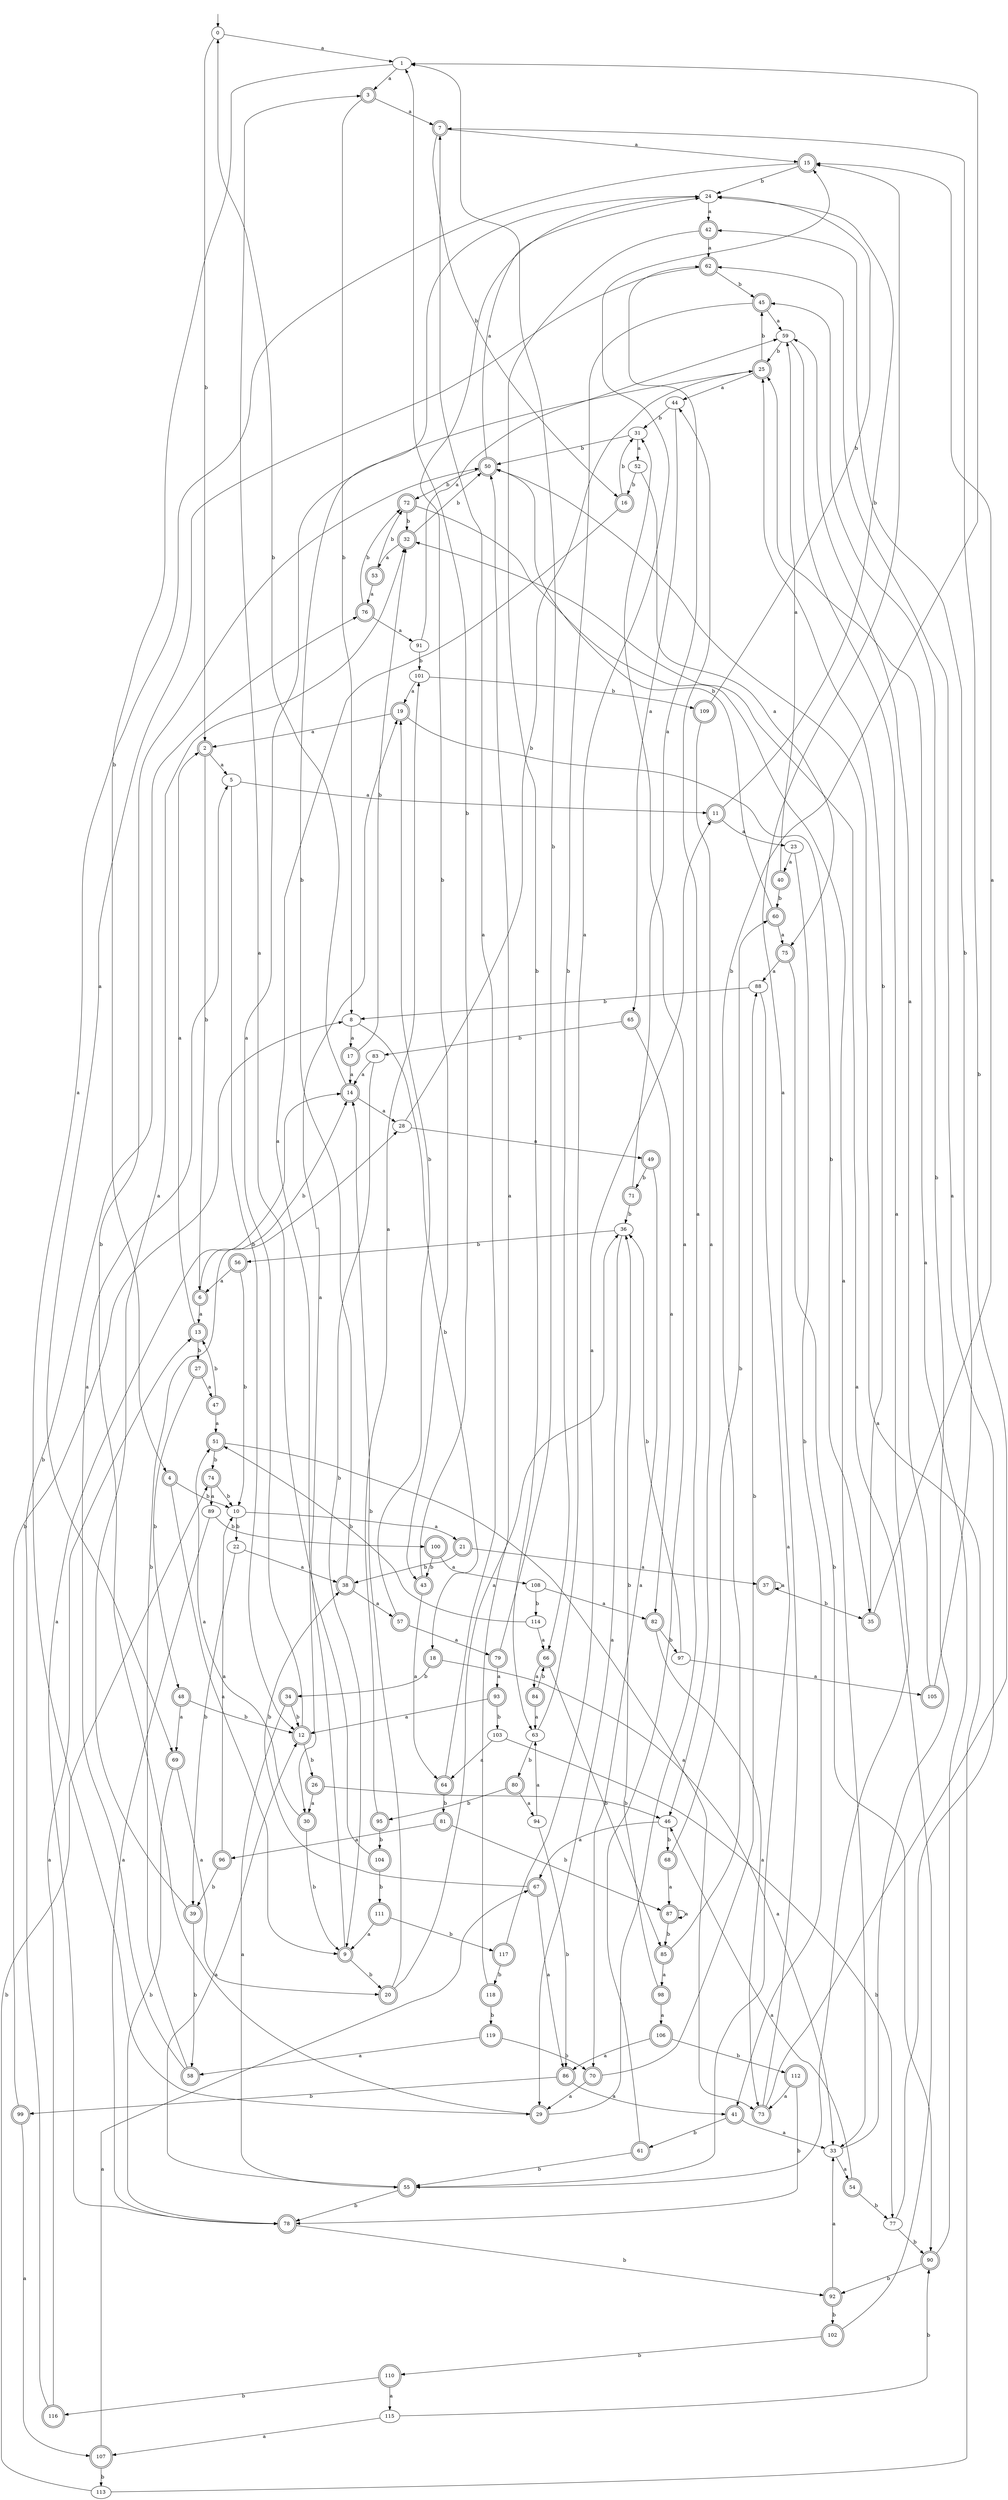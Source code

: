 digraph RandomDFA {
  __start0 [label="", shape=none];
  __start0 -> 0 [label=""];
  0 [shape=circle]
  0 -> 1 [label="a"]
  0 -> 2 [label="b"]
  1
  1 -> 3 [label="a"]
  1 -> 4 [label="b"]
  2 [shape=doublecircle]
  2 -> 5 [label="a"]
  2 -> 6 [label="b"]
  3 [shape=doublecircle]
  3 -> 7 [label="a"]
  3 -> 8 [label="b"]
  4 [shape=doublecircle]
  4 -> 9 [label="a"]
  4 -> 10 [label="b"]
  5
  5 -> 11 [label="a"]
  5 -> 12 [label="b"]
  6 [shape=doublecircle]
  6 -> 13 [label="a"]
  6 -> 14 [label="b"]
  7 [shape=doublecircle]
  7 -> 15 [label="a"]
  7 -> 16 [label="b"]
  8
  8 -> 17 [label="a"]
  8 -> 18 [label="b"]
  9 [shape=doublecircle]
  9 -> 19 [label="a"]
  9 -> 20 [label="b"]
  10
  10 -> 21 [label="a"]
  10 -> 22 [label="b"]
  11 [shape=doublecircle]
  11 -> 23 [label="a"]
  11 -> 24 [label="b"]
  12 [shape=doublecircle]
  12 -> 25 [label="a"]
  12 -> 26 [label="b"]
  13 [shape=doublecircle]
  13 -> 2 [label="a"]
  13 -> 27 [label="b"]
  14 [shape=doublecircle]
  14 -> 28 [label="a"]
  14 -> 0 [label="b"]
  15 [shape=doublecircle]
  15 -> 29 [label="a"]
  15 -> 24 [label="b"]
  16 [shape=doublecircle]
  16 -> 30 [label="a"]
  16 -> 31 [label="b"]
  17 [shape=doublecircle]
  17 -> 14 [label="a"]
  17 -> 32 [label="b"]
  18 [shape=doublecircle]
  18 -> 33 [label="a"]
  18 -> 34 [label="b"]
  19 [shape=doublecircle]
  19 -> 2 [label="a"]
  19 -> 35 [label="b"]
  20 [shape=doublecircle]
  20 -> 36 [label="a"]
  20 -> 14 [label="b"]
  21 [shape=doublecircle]
  21 -> 37 [label="a"]
  21 -> 38 [label="b"]
  22
  22 -> 38 [label="a"]
  22 -> 39 [label="b"]
  23
  23 -> 40 [label="a"]
  23 -> 41 [label="b"]
  24
  24 -> 42 [label="a"]
  24 -> 43 [label="b"]
  25 [shape=doublecircle]
  25 -> 44 [label="a"]
  25 -> 45 [label="b"]
  26 [shape=doublecircle]
  26 -> 30 [label="a"]
  26 -> 46 [label="b"]
  27 [shape=doublecircle]
  27 -> 47 [label="a"]
  27 -> 48 [label="b"]
  28
  28 -> 49 [label="a"]
  28 -> 25 [label="b"]
  29 [shape=doublecircle]
  29 -> 44 [label="a"]
  29 -> 50 [label="b"]
  30 [shape=doublecircle]
  30 -> 51 [label="a"]
  30 -> 9 [label="b"]
  31
  31 -> 52 [label="a"]
  31 -> 50 [label="b"]
  32 [shape=doublecircle]
  32 -> 53 [label="a"]
  32 -> 50 [label="b"]
  33
  33 -> 54 [label="a"]
  33 -> 45 [label="b"]
  34 [shape=doublecircle]
  34 -> 55 [label="a"]
  34 -> 12 [label="b"]
  35 [shape=doublecircle]
  35 -> 15 [label="a"]
  35 -> 25 [label="b"]
  36
  36 -> 29 [label="a"]
  36 -> 56 [label="b"]
  37 [shape=doublecircle]
  37 -> 37 [label="a"]
  37 -> 35 [label="b"]
  38 [shape=doublecircle]
  38 -> 57 [label="a"]
  38 -> 24 [label="b"]
  39 [shape=doublecircle]
  39 -> 32 [label="a"]
  39 -> 58 [label="b"]
  40 [shape=doublecircle]
  40 -> 59 [label="a"]
  40 -> 60 [label="b"]
  41 [shape=doublecircle]
  41 -> 33 [label="a"]
  41 -> 61 [label="b"]
  42 [shape=doublecircle]
  42 -> 62 [label="a"]
  42 -> 63 [label="b"]
  43 [shape=doublecircle]
  43 -> 64 [label="a"]
  43 -> 1 [label="b"]
  44
  44 -> 65 [label="a"]
  44 -> 31 [label="b"]
  45 [shape=doublecircle]
  45 -> 59 [label="a"]
  45 -> 66 [label="b"]
  46
  46 -> 67 [label="a"]
  46 -> 68 [label="b"]
  47 [shape=doublecircle]
  47 -> 51 [label="a"]
  47 -> 13 [label="b"]
  48 [shape=doublecircle]
  48 -> 69 [label="a"]
  48 -> 12 [label="b"]
  49 [shape=doublecircle]
  49 -> 70 [label="a"]
  49 -> 71 [label="b"]
  50 [shape=doublecircle]
  50 -> 24 [label="a"]
  50 -> 72 [label="b"]
  51 [shape=doublecircle]
  51 -> 73 [label="a"]
  51 -> 74 [label="b"]
  52
  52 -> 75 [label="a"]
  52 -> 16 [label="b"]
  53 [shape=doublecircle]
  53 -> 76 [label="a"]
  53 -> 72 [label="b"]
  54 [shape=doublecircle]
  54 -> 46 [label="a"]
  54 -> 77 [label="b"]
  55 [shape=doublecircle]
  55 -> 12 [label="a"]
  55 -> 78 [label="b"]
  56 [shape=doublecircle]
  56 -> 6 [label="a"]
  56 -> 10 [label="b"]
  57 [shape=doublecircle]
  57 -> 79 [label="a"]
  57 -> 19 [label="b"]
  58 [shape=doublecircle]
  58 -> 5 [label="a"]
  58 -> 28 [label="b"]
  59
  59 -> 55 [label="a"]
  59 -> 25 [label="b"]
  60 [shape=doublecircle]
  60 -> 75 [label="a"]
  60 -> 50 [label="b"]
  61 [shape=doublecircle]
  61 -> 31 [label="a"]
  61 -> 55 [label="b"]
  62 [shape=doublecircle]
  62 -> 69 [label="a"]
  62 -> 45 [label="b"]
  63
  63 -> 15 [label="a"]
  63 -> 80 [label="b"]
  64 [shape=doublecircle]
  64 -> 7 [label="a"]
  64 -> 81 [label="b"]
  65 [shape=doublecircle]
  65 -> 82 [label="a"]
  65 -> 83 [label="b"]
  66 [shape=doublecircle]
  66 -> 84 [label="a"]
  66 -> 85 [label="b"]
  67 [shape=doublecircle]
  67 -> 86 [label="a"]
  67 -> 38 [label="b"]
  68 [shape=doublecircle]
  68 -> 87 [label="a"]
  68 -> 60 [label="b"]
  69 [shape=doublecircle]
  69 -> 20 [label="a"]
  69 -> 78 [label="b"]
  70 [shape=doublecircle]
  70 -> 29 [label="a"]
  70 -> 88 [label="b"]
  71 [shape=doublecircle]
  71 -> 62 [label="a"]
  71 -> 36 [label="b"]
  72 [shape=doublecircle]
  72 -> 33 [label="a"]
  72 -> 32 [label="b"]
  73 [shape=doublecircle]
  73 -> 15 [label="a"]
  73 -> 7 [label="b"]
  74 [shape=doublecircle]
  74 -> 89 [label="a"]
  74 -> 10 [label="b"]
  75 [shape=doublecircle]
  75 -> 88 [label="a"]
  75 -> 90 [label="b"]
  76 [shape=doublecircle]
  76 -> 91 [label="a"]
  76 -> 72 [label="b"]
  77
  77 -> 62 [label="a"]
  77 -> 90 [label="b"]
  78 [shape=doublecircle]
  78 -> 14 [label="a"]
  78 -> 92 [label="b"]
  79 [shape=doublecircle]
  79 -> 93 [label="a"]
  79 -> 1 [label="b"]
  80 [shape=doublecircle]
  80 -> 94 [label="a"]
  80 -> 95 [label="b"]
  81 [shape=doublecircle]
  81 -> 96 [label="a"]
  81 -> 87 [label="b"]
  82 [shape=doublecircle]
  82 -> 73 [label="a"]
  82 -> 97 [label="b"]
  83
  83 -> 14 [label="a"]
  83 -> 9 [label="b"]
  84 [shape=doublecircle]
  84 -> 63 [label="a"]
  84 -> 66 [label="b"]
  85 [shape=doublecircle]
  85 -> 98 [label="a"]
  85 -> 1 [label="b"]
  86 [shape=doublecircle]
  86 -> 41 [label="a"]
  86 -> 99 [label="b"]
  87 [shape=doublecircle]
  87 -> 87 [label="a"]
  87 -> 85 [label="b"]
  88
  88 -> 55 [label="a"]
  88 -> 8 [label="b"]
  89
  89 -> 78 [label="a"]
  89 -> 100 [label="b"]
  90 [shape=doublecircle]
  90 -> 25 [label="a"]
  90 -> 92 [label="b"]
  91
  91 -> 59 [label="a"]
  91 -> 101 [label="b"]
  92 [shape=doublecircle]
  92 -> 33 [label="a"]
  92 -> 102 [label="b"]
  93 [shape=doublecircle]
  93 -> 12 [label="a"]
  93 -> 103 [label="b"]
  94
  94 -> 63 [label="a"]
  94 -> 86 [label="b"]
  95 [shape=doublecircle]
  95 -> 101 [label="a"]
  95 -> 104 [label="b"]
  96 [shape=doublecircle]
  96 -> 10 [label="a"]
  96 -> 39 [label="b"]
  97
  97 -> 105 [label="a"]
  97 -> 36 [label="b"]
  98 [shape=doublecircle]
  98 -> 106 [label="a"]
  98 -> 36 [label="b"]
  99 [shape=doublecircle]
  99 -> 107 [label="a"]
  99 -> 8 [label="b"]
  100 [shape=doublecircle]
  100 -> 108 [label="a"]
  100 -> 43 [label="b"]
  101
  101 -> 19 [label="a"]
  101 -> 109 [label="b"]
  102 [shape=doublecircle]
  102 -> 32 [label="a"]
  102 -> 110 [label="b"]
  103
  103 -> 64 [label="a"]
  103 -> 77 [label="b"]
  104 [shape=doublecircle]
  104 -> 3 [label="a"]
  104 -> 111 [label="b"]
  105 [shape=doublecircle]
  105 -> 59 [label="a"]
  105 -> 42 [label="b"]
  106 [shape=doublecircle]
  106 -> 86 [label="a"]
  106 -> 112 [label="b"]
  107 [shape=doublecircle]
  107 -> 67 [label="a"]
  107 -> 113 [label="b"]
  108
  108 -> 82 [label="a"]
  108 -> 114 [label="b"]
  109 [shape=doublecircle]
  109 -> 46 [label="a"]
  109 -> 24 [label="b"]
  110 [shape=doublecircle]
  110 -> 115 [label="a"]
  110 -> 116 [label="b"]
  111 [shape=doublecircle]
  111 -> 9 [label="a"]
  111 -> 117 [label="b"]
  112 [shape=doublecircle]
  112 -> 73 [label="a"]
  112 -> 78 [label="b"]
  113
  113 -> 50 [label="a"]
  113 -> 74 [label="b"]
  114
  114 -> 66 [label="a"]
  114 -> 51 [label="b"]
  115
  115 -> 107 [label="a"]
  115 -> 90 [label="b"]
  116 [shape=doublecircle]
  116 -> 13 [label="a"]
  116 -> 76 [label="b"]
  117 [shape=doublecircle]
  117 -> 11 [label="a"]
  117 -> 118 [label="b"]
  118 [shape=doublecircle]
  118 -> 50 [label="a"]
  118 -> 119 [label="b"]
  119 [shape=doublecircle]
  119 -> 58 [label="a"]
  119 -> 70 [label="b"]
}

